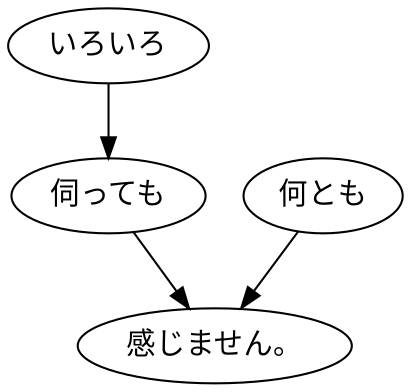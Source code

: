 digraph graph8860 {
	node0 [label="いろいろ"];
	node1 [label="伺っても"];
	node2 [label="何とも"];
	node3 [label="感じません。"];
	node0 -> node1;
	node1 -> node3;
	node2 -> node3;
}
